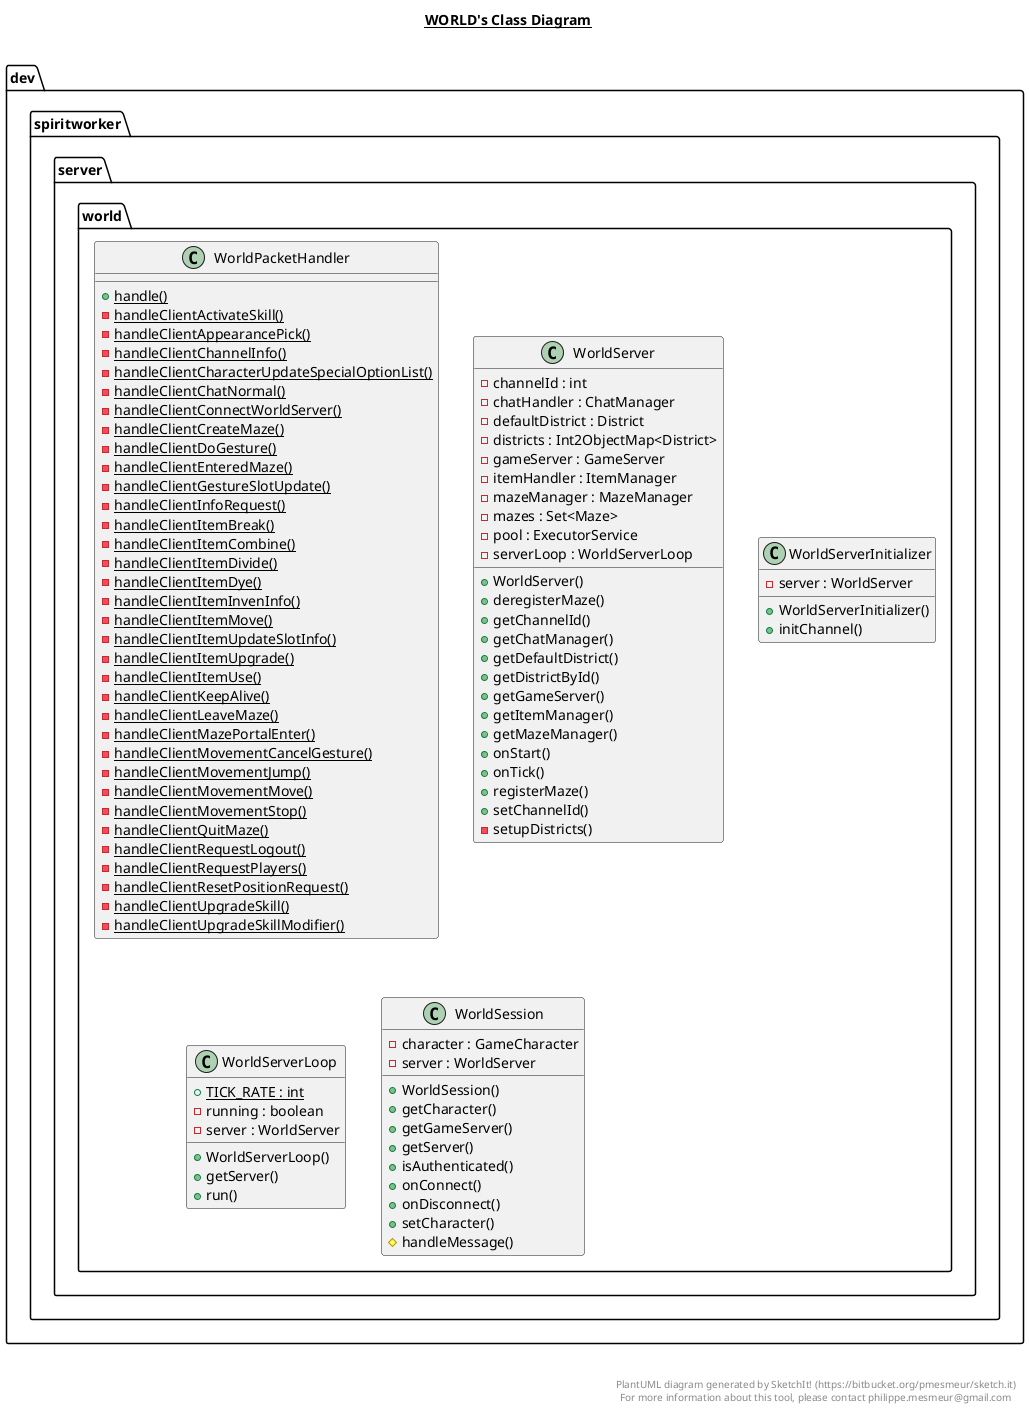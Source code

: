 @startuml

title __WORLD's Class Diagram__\n

  namespace dev.spiritworker {
    namespace server.world {
      class dev.spiritworker.server.world.WorldPacketHandler {
          {static} + handle()
          {static} - handleClientActivateSkill()
          {static} - handleClientAppearancePick()
          {static} - handleClientChannelInfo()
          {static} - handleClientCharacterUpdateSpecialOptionList()
          {static} - handleClientChatNormal()
          {static} - handleClientConnectWorldServer()
          {static} - handleClientCreateMaze()
          {static} - handleClientDoGesture()
          {static} - handleClientEnteredMaze()
          {static} - handleClientGestureSlotUpdate()
          {static} - handleClientInfoRequest()
          {static} - handleClientItemBreak()
          {static} - handleClientItemCombine()
          {static} - handleClientItemDivide()
          {static} - handleClientItemDye()
          {static} - handleClientItemInvenInfo()
          {static} - handleClientItemMove()
          {static} - handleClientItemUpdateSlotInfo()
          {static} - handleClientItemUpgrade()
          {static} - handleClientItemUse()
          {static} - handleClientKeepAlive()
          {static} - handleClientLeaveMaze()
          {static} - handleClientMazePortalEnter()
          {static} - handleClientMovementCancelGesture()
          {static} - handleClientMovementJump()
          {static} - handleClientMovementMove()
          {static} - handleClientMovementStop()
          {static} - handleClientQuitMaze()
          {static} - handleClientRequestLogout()
          {static} - handleClientRequestPlayers()
          {static} - handleClientResetPositionRequest()
          {static} - handleClientUpgradeSkill()
          {static} - handleClientUpgradeSkillModifier()
      }
    }
  }
  

  namespace dev.spiritworker {
    namespace server.world {
      class dev.spiritworker.server.world.WorldServer {
          - channelId : int
          - chatHandler : ChatManager
          - defaultDistrict : District
          - districts : Int2ObjectMap<District>
          - gameServer : GameServer
          - itemHandler : ItemManager
          - mazeManager : MazeManager
          - mazes : Set<Maze>
          - pool : ExecutorService
          - serverLoop : WorldServerLoop
          + WorldServer()
          + deregisterMaze()
          + getChannelId()
          + getChatManager()
          + getDefaultDistrict()
          + getDistrictById()
          + getGameServer()
          + getItemManager()
          + getMazeManager()
          + onStart()
          + onTick()
          + registerMaze()
          + setChannelId()
          - setupDistricts()
      }
    }
  }
  

  namespace dev.spiritworker {
    namespace server.world {
      class dev.spiritworker.server.world.WorldServerInitializer {
          - server : WorldServer
          + WorldServerInitializer()
          + initChannel()
      }
    }
  }
  

  namespace dev.spiritworker {
    namespace server.world {
      class dev.spiritworker.server.world.WorldServerLoop {
          {static} + TICK_RATE : int
          - running : boolean
          - server : WorldServer
          + WorldServerLoop()
          + getServer()
          + run()
      }
    }
  }
  

  namespace dev.spiritworker {
    namespace server.world {
      class dev.spiritworker.server.world.WorldSession {
          - character : GameCharacter
          - server : WorldServer
          + WorldSession()
          + getCharacter()
          + getGameServer()
          + getServer()
          + isAuthenticated()
          + onConnect()
          + onDisconnect()
          + setCharacter()
          # handleMessage()
      }
    }
  }
  



right footer


PlantUML diagram generated by SketchIt! (https://bitbucket.org/pmesmeur/sketch.it)
For more information about this tool, please contact philippe.mesmeur@gmail.com
endfooter

@enduml
